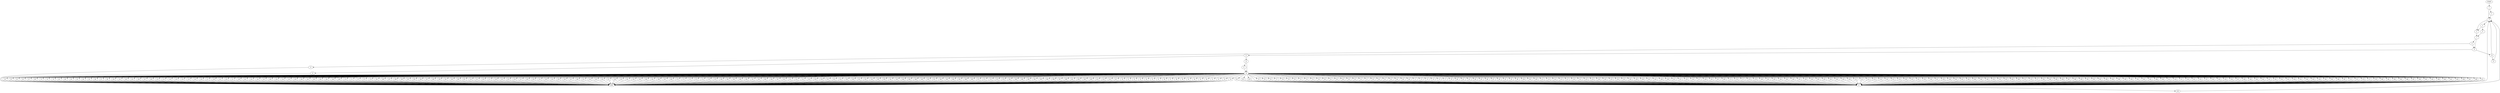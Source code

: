 digraph {
0 [label="START"]
419 [label="EXIT"]
0 -> 1
1 -> 2
1 -> 3
2 -> 3
3 -> 4
3 -> 5
4 -> 5
4 -> 6
5 -> 7
6 -> 7
7 -> 8
7 -> 9
8 -> 10
8 -> 11
9 -> 8
9 -> 12
12 -> 419
11 -> 13
11 -> 14
10 -> 15
10 -> 3
15 -> 3
13 -> 16
13 -> 17
14 -> 419
17 -> 16
16 -> 18
16 -> 19
16 -> 20
16 -> 21
16 -> 22
16 -> 23
16 -> 24
16 -> 25
16 -> 26
16 -> 27
16 -> 28
16 -> 29
16 -> 30
16 -> 31
16 -> 32
16 -> 33
16 -> 34
16 -> 35
16 -> 36
16 -> 37
16 -> 38
16 -> 39
16 -> 40
16 -> 41
16 -> 42
16 -> 43
16 -> 44
16 -> 45
16 -> 46
16 -> 47
16 -> 48
16 -> 49
16 -> 50
16 -> 51
16 -> 52
16 -> 53
16 -> 54
16 -> 55
16 -> 56
16 -> 57
16 -> 58
16 -> 59
16 -> 60
16 -> 61
16 -> 62
16 -> 63
16 -> 64
16 -> 65
16 -> 66
16 -> 67
16 -> 68
16 -> 69
16 -> 70
16 -> 71
16 -> 72
16 -> 73
16 -> 74
16 -> 75
16 -> 76
16 -> 77
16 -> 78
16 -> 79
16 -> 80
16 -> 81
16 -> 82
16 -> 83
16 -> 84
16 -> 85
16 -> 86
16 -> 87
16 -> 88
16 -> 89
16 -> 90
16 -> 91
16 -> 92
16 -> 93
16 -> 94
16 -> 95
16 -> 96
16 -> 97
16 -> 98
16 -> 99
16 -> 100
16 -> 101
16 -> 102
16 -> 103
16 -> 104
16 -> 105
16 -> 106
16 -> 107
16 -> 108
16 -> 109
16 -> 110
16 -> 111
16 -> 112
16 -> 113
16 -> 114
16 -> 115
16 -> 116
16 -> 117
16 -> 118
16 -> 119
16 -> 120
16 -> 121
16 -> 122
16 -> 123
16 -> 124
16 -> 125
16 -> 126
16 -> 127
16 -> 128
16 -> 129
16 -> 130
16 -> 131
16 -> 132
16 -> 133
16 -> 134
16 -> 135
16 -> 136
16 -> 137
16 -> 138
16 -> 139
16 -> 140
16 -> 141
16 -> 142
16 -> 143
16 -> 144
16 -> 145
16 -> 146
16 -> 147
16 -> 148
16 -> 149
16 -> 150
16 -> 151
16 -> 152
16 -> 153
16 -> 154
16 -> 155
16 -> 156
16 -> 157
16 -> 158
16 -> 159
16 -> 160
16 -> 161
16 -> 162
16 -> 163
16 -> 164
16 -> 165
16 -> 166
16 -> 167
16 -> 168
16 -> 169
16 -> 170
16 -> 171
16 -> 172
16 -> 173
16 -> 174
16 -> 175
16 -> 176
16 -> 177
16 -> 178
16 -> 179
16 -> 180
16 -> 181
16 -> 182
16 -> 183
16 -> 184
16 -> 185
16 -> 186
16 -> 187
16 -> 188
16 -> 189
16 -> 190
16 -> 191
16 -> 192
16 -> 193
16 -> 194
16 -> 195
16 -> 196
16 -> 197
16 -> 198
16 -> 199
16 -> 200
16 -> 201
16 -> 202
16 -> 203
16 -> 204
16 -> 205
16 -> 206
16 -> 207
16 -> 208
16 -> 209
16 -> 210
16 -> 211
16 -> 212
16 -> 213
16 -> 214
16 -> 215
16 -> 216
16 -> 217
16 -> 218
16 -> 219
16 -> 220
16 -> 221
16 -> 222
16 -> 223
16 -> 224
16 -> 225
16 -> 226
16 -> 227
16 -> 228
16 -> 229
16 -> 230
16 -> 231
16 -> 232
16 -> 233
16 -> 234
16 -> 235
16 -> 236
16 -> 237
16 -> 238
16 -> 239
16 -> 240
16 -> 241
16 -> 242
16 -> 243
16 -> 244
16 -> 245
16 -> 246
16 -> 247
16 -> 248
16 -> 249
16 -> 250
16 -> 251
16 -> 252
16 -> 253
16 -> 254
16 -> 255
16 -> 256
16 -> 257
16 -> 258
16 -> 259
16 -> 260
16 -> 261
16 -> 262
16 -> 263
16 -> 264
16 -> 265
16 -> 266
16 -> 267
16 -> 268
16 -> 269
16 -> 270
16 -> 271
16 -> 272
16 -> 273
16 -> 274
16 -> 275
16 -> 276
16 -> 277
16 -> 278
16 -> 279
16 -> 280
16 -> 281
16 -> 282
16 -> 283
16 -> 284
16 -> 285
16 -> 286
16 -> 287
16 -> 288
16 -> 289
16 -> 290
16 -> 291
16 -> 292
16 -> 293
16 -> 294
16 -> 295
16 -> 296
16 -> 297
16 -> 298
16 -> 299
16 -> 300
16 -> 301
16 -> 302
16 -> 303
16 -> 304
16 -> 305
16 -> 306
16 -> 307
16 -> 308
16 -> 309
16 -> 310
16 -> 311
16 -> 312
16 -> 313
16 -> 314
16 -> 315
16 -> 316
16 -> 317
16 -> 318
16 -> 319
16 -> 320
16 -> 321
16 -> 322
16 -> 323
16 -> 324
16 -> 325
16 -> 326
16 -> 327
16 -> 328
16 -> 329
16 -> 330
16 -> 331
16 -> 332
16 -> 333
16 -> 334
16 -> 335
16 -> 336
16 -> 337
16 -> 338
16 -> 339
16 -> 340
16 -> 341
16 -> 342
16 -> 343
16 -> 344
16 -> 345
16 -> 346
16 -> 347
16 -> 348
16 -> 349
16 -> 350
16 -> 351
16 -> 352
16 -> 353
16 -> 354
16 -> 355
16 -> 356
16 -> 357
16 -> 358
16 -> 359
16 -> 360
16 -> 361
16 -> 362
16 -> 363
16 -> 364
16 -> 365
16 -> 366
16 -> 367
16 -> 368
16 -> 369
16 -> 370
16 -> 371
16 -> 372
16 -> 373
16 -> 374
16 -> 375
16 -> 376
16 -> 377
16 -> 378
16 -> 379
16 -> 380
16 -> 381
16 -> 382
16 -> 383
16 -> 384
16 -> 385
16 -> 386
16 -> 387
16 -> 388
16 -> 389
16 -> 390
16 -> 391
16 -> 392
16 -> 393
16 -> 394
16 -> 395
16 -> 396
16 -> 397
16 -> 398
16 -> 399
16 -> 400
16 -> 401
16 -> 402
16 -> 403
16 -> 404
16 -> 405
16 -> 406
16 -> 407
16 -> 408
16 -> 409
16 -> 410
16 -> 411
16 -> 412
16 -> 413
16 -> 414
16 -> 415
16 -> 416
16 -> 417
382 -> 47
327 -> 47
29 -> 47
415 -> 47
210 -> 419
242 -> 47
230 -> 419
111 -> 47
156 -> 47
330 -> 47
324 -> 419
35 -> 47
302 -> 47
114 -> 47
257 -> 419
349 -> 419
161 -> 47
224 -> 419
112 -> 419
70 -> 419
26 -> 47
165 -> 419
396 -> 419
78 -> 419
352 -> 47
405 -> 419
394 -> 419
208 -> 47
93 -> 419
132 -> 47
41 -> 47
348 -> 419
316 -> 47
332 -> 419
193 -> 47
345 -> 47
226 -> 47
216 -> 419
261 -> 419
188 -> 47
239 -> 419
76 -> 419
283 -> 47
151 -> 47
310 -> 419
281 -> 47
57 -> 47
373 -> 47
195 -> 419
387 -> 47
213 -> 47
173 -> 419
194 -> 47
371 -> 419
227 -> 419
223 -> 419
24 -> 419
256 -> 419
244 -> 47
294 -> 47
247 -> 419
366 -> 47
115 -> 47
103 -> 419
259 -> 419
131 -> 419
199 -> 419
142 -> 47
59 -> 47
185 -> 47
229 -> 47
312 -> 419
123 -> 47
178 -> 47
197 -> 419
110 -> 419
104 -> 47
355 -> 47
353 -> 47
75 -> 47
169 -> 47
100 -> 419
19 -> 47
296 -> 47
113 -> 47
272 -> 419
409 -> 419
33 -> 47
313 -> 419
370 -> 419
84 -> 47
91 -> 47
72 -> 47
376 -> 47
179 -> 47
27 -> 47
258 -> 419
284 -> 47
148 -> 47
79 -> 47
333 -> 47
158 -> 47
125 -> 47
271 -> 419
83 -> 419
50 -> 47
77 -> 47
270 -> 419
21 -> 419
90 -> 419
398 -> 419
241 -> 47
319 -> 47
273 -> 419
314 -> 419
47 -> 418
47 -> 3
232 -> 47
341 -> 419
36 -> 47
262 -> 419
410 -> 419
253 -> 47
187 -> 419
146 -> 47
238 -> 47
202 -> 47
54 -> 419
343 -> 419
328 -> 47
23 -> 419
203 -> 47
383 -> 419
102 -> 419
62 -> 47
266 -> 419
377 -> 47
55 -> 47
413 -> 419
391 -> 419
406 -> 47
251 -> 419
191 -> 419
374 -> 419
350 -> 419
209 -> 47
306 -> 419
289 -> 419
322 -> 47
192 -> 47
22 -> 419
189 -> 419
81 -> 47
176 -> 419
48 -> 47
107 -> 419
340 -> 47
31 -> 419
20 -> 47
364 -> 419
166 -> 419
101 -> 419
205 -> 47
305 -> 47
267 -> 419
357 -> 419
380 -> 47
86 -> 47
325 -> 47
66 -> 47
141 -> 419
149 -> 419
335 -> 47
190 -> 419
392 -> 47
117 -> 47
139 -> 419
150 -> 419
412 -> 47
320 -> 419
105 -> 47
30 -> 47
225 -> 47
277 -> 47
236 -> 47
379 -> 47
381 -> 47
249 -> 47
400 -> 47
338 -> 47
315 -> 47
64 -> 47
108 -> 419
198 -> 419
395 -> 47
403 -> 47
109 -> 47
124 -> 419
401 -> 419
414 -> 419
68 -> 47
417 -> 419
342 -> 47
95 -> 419
334 -> 419
393 -> 419
73 -> 47
304 -> 419
154 -> 419
347 -> 47
200 -> 47
215 -> 47
18 -> 419
402 -> 47
172 -> 47
399 -> 47
303 -> 47
163 -> 419
159 -> 419
186 -> 419
372 -> 419
384 -> 419
354 -> 47
52 -> 419
307 -> 419
40 -> 47
171 -> 419
222 -> 419
365 -> 419
135 -> 47
69 -> 419
309 -> 47
293 -> 47
231 -> 419
286 -> 47
144 -> 47
326 -> 419
80 -> 47
329 -> 419
337 -> 47
268 -> 419
367 -> 47
246 -> 47
321 -> 419
263 -> 419
94 -> 419
344 -> 419
297 -> 419
311 -> 419
89 -> 419
363 -> 419
221 -> 47
58 -> 419
180 -> 47
368 -> 419
201 -> 419
137 -> 419
252 -> 47
265 -> 419
278 -> 419
279 -> 419
212 -> 47
65 -> 419
155 -> 419
82 -> 47
116 -> 419
282 -> 419
38 -> 419
128 -> 47
183 -> 47
67 -> 419
96 -> 419
119 -> 419
385 -> 47
206 -> 419
346 -> 419
276 -> 47
211 -> 419
351 -> 47
34 -> 419
386 -> 47
219 -> 419
416 -> 47
121 -> 47
390 -> 47
255 -> 419
122 -> 419
237 -> 47
362 -> 47
317 -> 47
274 -> 419
56 -> 419
97 -> 419
60 -> 47
49 -> 47
300 -> 47
411 -> 47
46 -> 419
358 -> 47
234 -> 419
98 -> 47
153 -> 47
130 -> 47
174 -> 47
87 -> 47
120 -> 419
175 -> 419
291 -> 47
51 -> 419
228 -> 419
323 -> 419
280 -> 419
290 -> 47
37 -> 419
28 -> 47
331 -> 419
25 -> 419
61 -> 47
44 -> 419
63 -> 419
275 -> 47
181 -> 419
164 -> 419
133 -> 419
143 -> 419
378 -> 419
356 -> 47
301 -> 419
260 -> 47
292 -> 47
145 -> 419
288 -> 47
136 -> 47
118 -> 47
243 -> 47
53 -> 419
318 -> 419
233 -> 419
404 -> 419
39 -> 419
388 -> 419
106 -> 419
170 -> 419
408 -> 47
285 -> 419
336 -> 419
43 -> 47
92 -> 47
264 -> 419
32 -> 47
134 -> 47
245 -> 419
287 -> 47
85 -> 47
360 -> 419
160 -> 419
218 -> 47
157 -> 47
375 -> 47
298 -> 47
127 -> 419
240 -> 47
99 -> 419
138 -> 47
361 -> 47
129 -> 419
42 -> 419
254 -> 419
214 -> 47
71 -> 47
184 -> 47
45 -> 419
140 -> 47
235 -> 47
299 -> 47
250 -> 47
339 -> 419
369 -> 419
359 -> 47
168 -> 419
162 -> 419
248 -> 419
196 -> 419
152 -> 47
220 -> 47
167 -> 47
308 -> 47
147 -> 419
207 -> 419
182 -> 47
204 -> 419
217 -> 419
397 -> 419
177 -> 47
74 -> 47
269 -> 47
295 -> 419
407 -> 47
88 -> 47
389 -> 419
126 -> 419
418 -> 3
}
